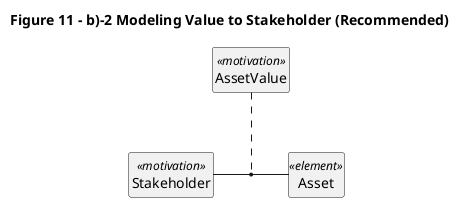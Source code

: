 @startuml
title Figure 11 - b)-2 Modeling Value to Stakeholder (Recommended)

class Stakeholder <<motivation>>
class AssetValue <<motivation>>
class Asset <<element>>

hide <<motivation>> circle
hide <<element>> circle

hide <<motivation>> members
hide <<element>> members

Stakeholder - Asset
AssetValue .. (Stakeholder, Asset)

@enduml